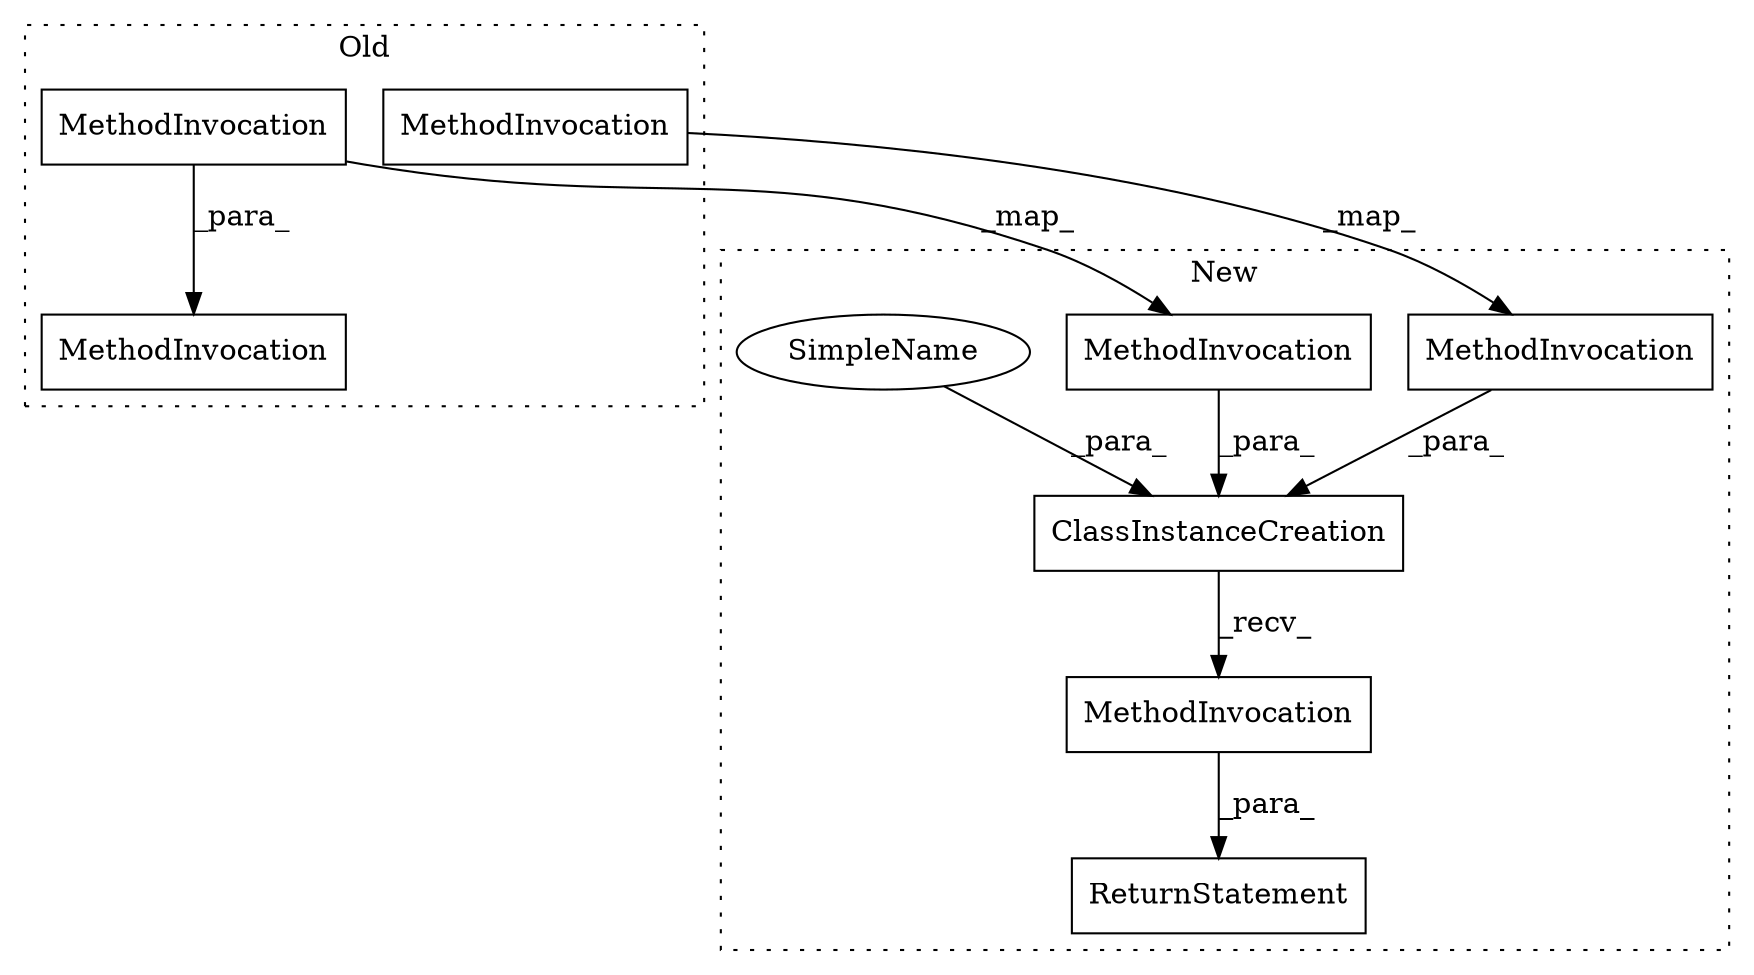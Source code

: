 digraph G {
subgraph cluster0 {
3 [label="MethodInvocation" a="32" s="2241,2265" l="14,1" shape="box"];
6 [label="MethodInvocation" a="32" s="2346" l="6" shape="box"];
7 [label="MethodInvocation" a="32" s="2259,2264" l="4,1" shape="box"];
label = "Old";
style="dotted";
}
subgraph cluster1 {
1 [label="ClassInstanceCreation" a="14" s="2487,2530" l="15,1" shape="box"];
2 [label="MethodInvocation" a="32" s="2524,2529" l="4,1" shape="box"];
4 [label="MethodInvocation" a="32" s="2512" l="6" shape="box"];
5 [label="MethodInvocation" a="32" s="2532" l="17" shape="box"];
8 [label="ReturnStatement" a="41" s="2466" l="7" shape="box"];
9 [label="SimpleName" a="42" s="2502" l="8" shape="ellipse"];
label = "New";
style="dotted";
}
1 -> 5 [label="_recv_"];
2 -> 1 [label="_para_"];
4 -> 1 [label="_para_"];
5 -> 8 [label="_para_"];
6 -> 4 [label="_map_"];
7 -> 3 [label="_para_"];
7 -> 2 [label="_map_"];
9 -> 1 [label="_para_"];
}